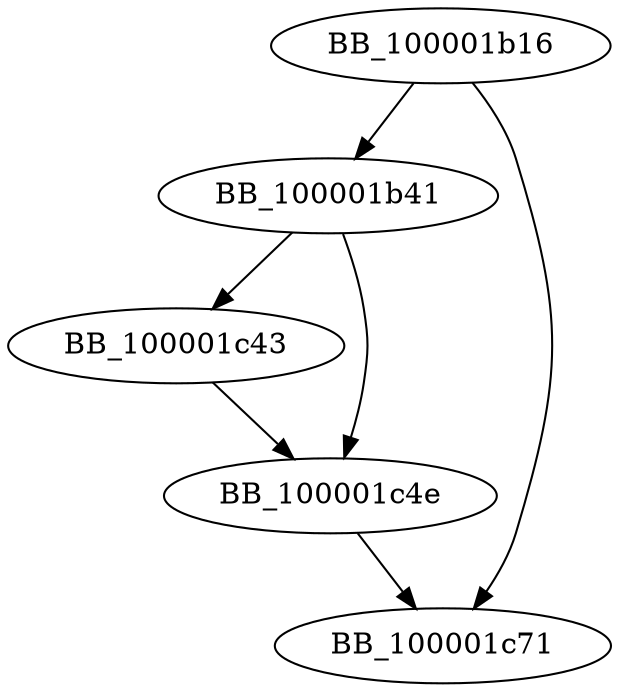 DiGraph __ZN9Converter9outDoubleEv{
BB_100001b16->BB_100001b41
BB_100001b16->BB_100001c71
BB_100001b41->BB_100001c43
BB_100001b41->BB_100001c4e
BB_100001c43->BB_100001c4e
BB_100001c4e->BB_100001c71
}
